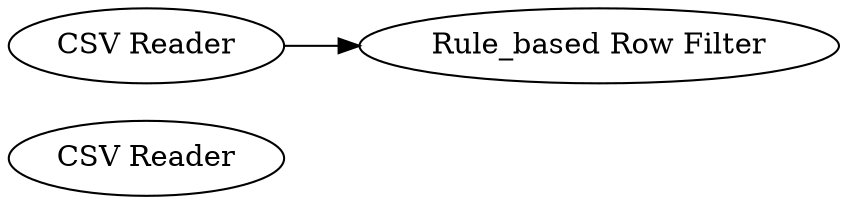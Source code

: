 digraph {
	1 [label="CSV Reader"]
	2 [label="CSV Reader"]
	3 [label="Rule_based Row Filter"]
	2 -> 3
	rankdir=LR
}
